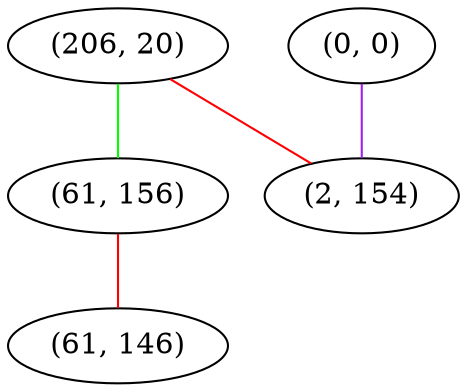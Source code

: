 graph "" {
"(206, 20)";
"(61, 156)";
"(0, 0)";
"(61, 146)";
"(2, 154)";
"(206, 20)" -- "(61, 156)"  [color=green, key=0, weight=2];
"(206, 20)" -- "(2, 154)"  [color=red, key=0, weight=1];
"(61, 156)" -- "(61, 146)"  [color=red, key=0, weight=1];
"(0, 0)" -- "(2, 154)"  [color=purple, key=0, weight=4];
}
